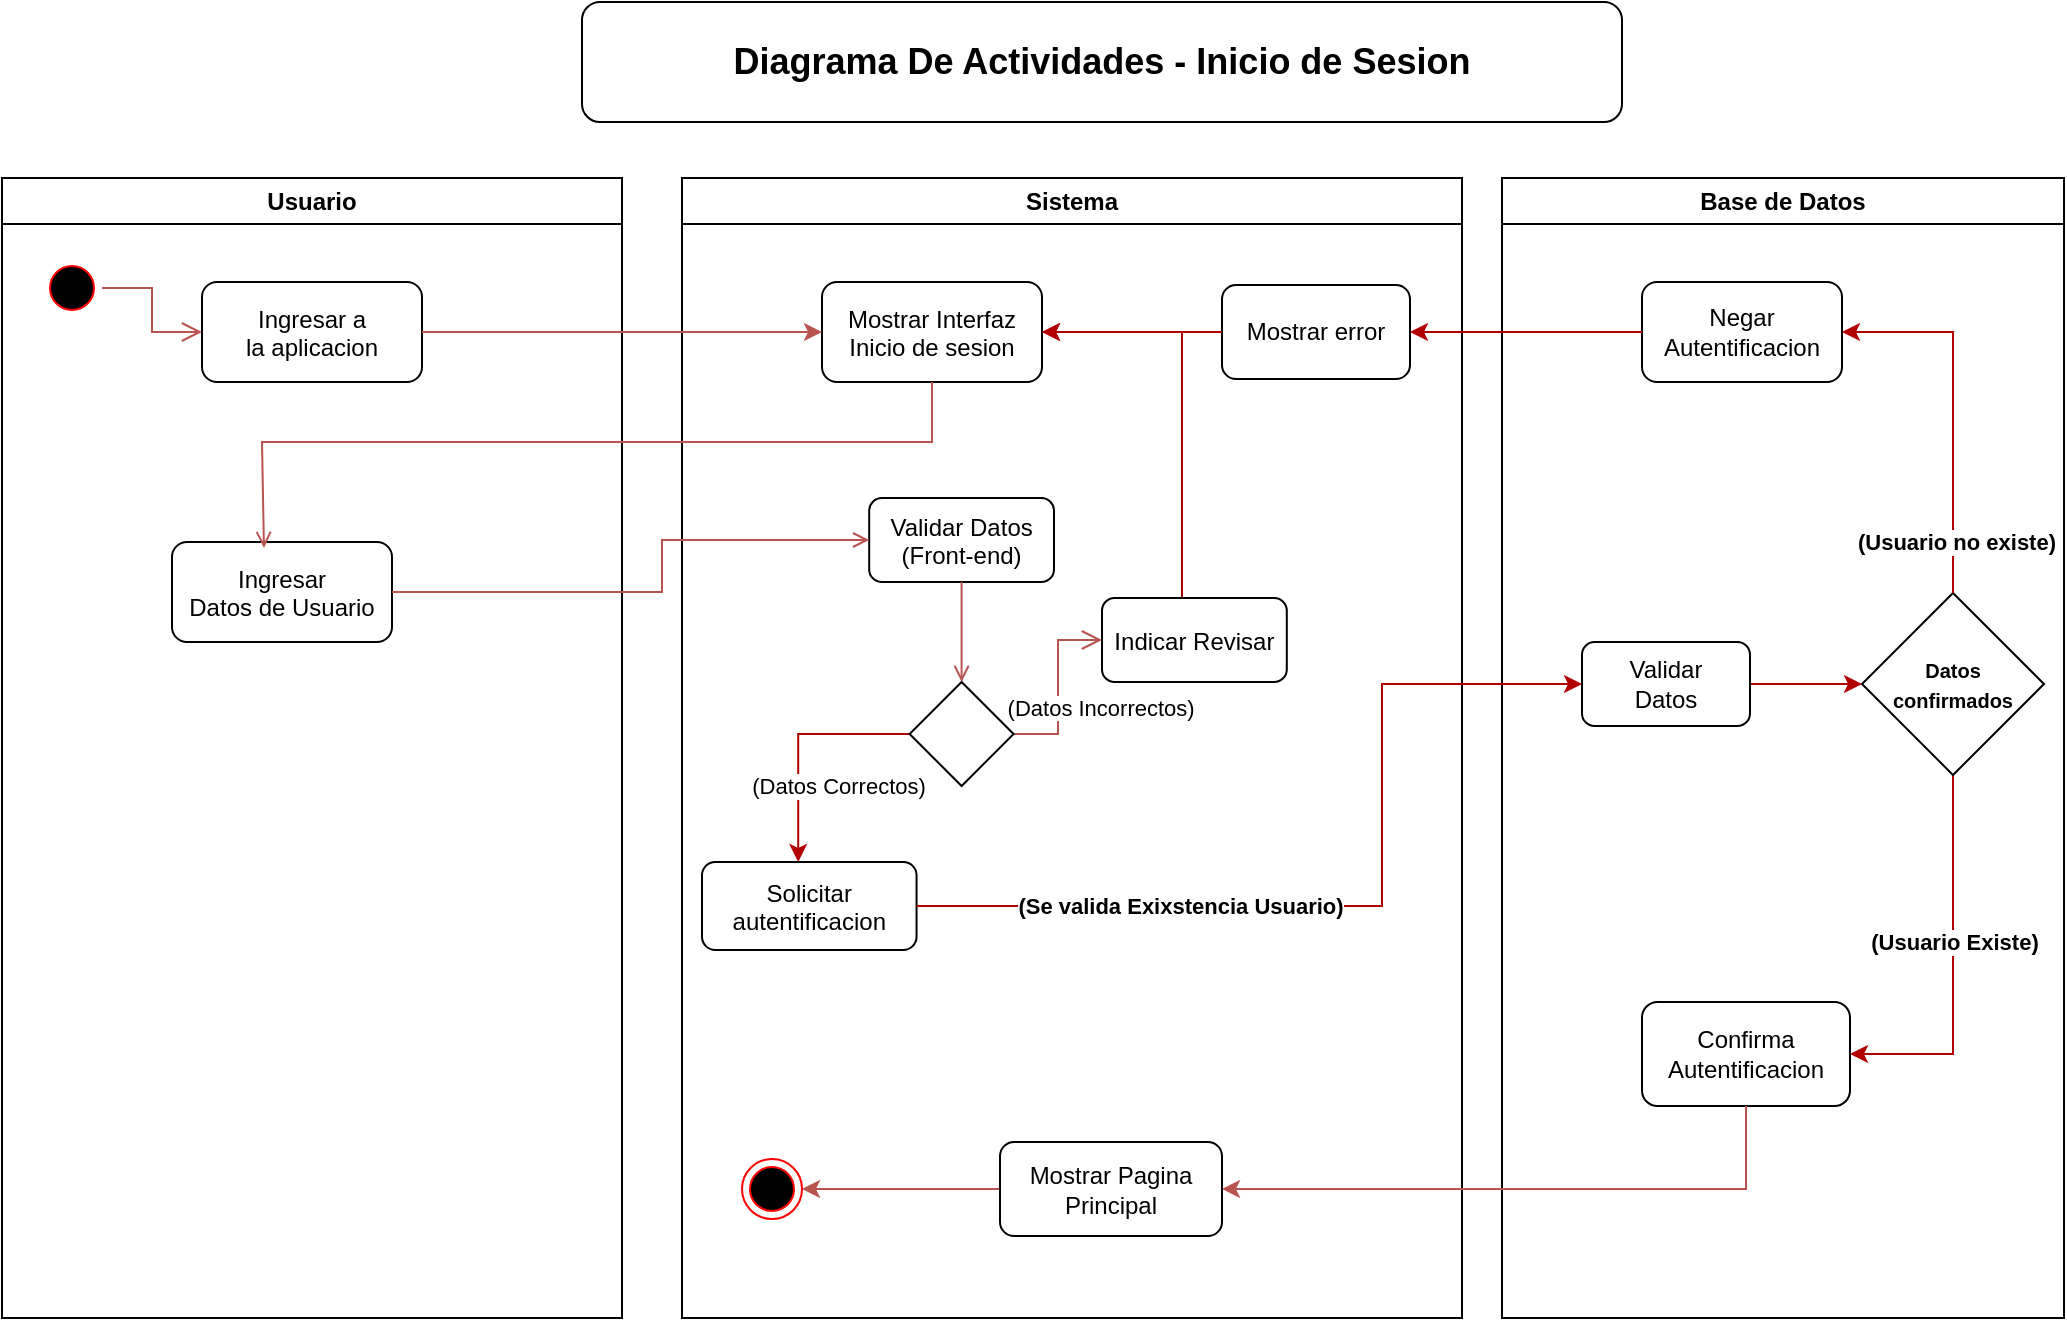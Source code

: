 <mxfile version="21.7.5" type="device">
  <diagram name="Page-1" id="e7e014a7-5840-1c2e-5031-d8a46d1fe8dd">
    <mxGraphModel dx="1793" dy="1055" grid="1" gridSize="10" guides="1" tooltips="1" connect="1" arrows="1" fold="1" page="1" pageScale="1" pageWidth="1169" pageHeight="826" background="none" math="0" shadow="0">
      <root>
        <mxCell id="0" />
        <mxCell id="1" parent="0" />
        <mxCell id="2" value="Usuario" style="swimlane;whiteSpace=wrap" parent="1" vertex="1">
          <mxGeometry x="70" y="128" width="310" height="570" as="geometry" />
        </mxCell>
        <mxCell id="5" value="" style="ellipse;shape=startState;fillColor=#000000;strokeColor=#ff0000;" parent="2" vertex="1">
          <mxGeometry x="20" y="40" width="30" height="30" as="geometry" />
        </mxCell>
        <mxCell id="6" value="" style="edgeStyle=elbowEdgeStyle;elbow=horizontal;verticalAlign=bottom;endArrow=open;endSize=8;strokeColor=#b85450;endFill=1;rounded=0;fillColor=#f8cecc;gradientColor=#ea6b66;" parent="2" source="5" target="7" edge="1">
          <mxGeometry x="100" y="40" as="geometry">
            <mxPoint x="115" y="110" as="targetPoint" />
          </mxGeometry>
        </mxCell>
        <mxCell id="7" value="Ingresar a &#xa;la aplicacion" style="align=center;rounded=1;" parent="2" vertex="1">
          <mxGeometry x="100" y="52" width="110" height="50" as="geometry" />
        </mxCell>
        <mxCell id="8" value="Ingresar &#xa;Datos de Usuario" style="rounded=1;" parent="2" vertex="1">
          <mxGeometry x="85" y="182" width="110" height="50" as="geometry" />
        </mxCell>
        <mxCell id="3" value="Sistema" style="swimlane;whiteSpace=wrap;startSize=23;" parent="1" vertex="1">
          <mxGeometry x="410" y="128" width="390" height="570" as="geometry" />
        </mxCell>
        <mxCell id="15" value="Mostrar Interfaz &#xa;Inicio de sesion" style="rounded=1;" parent="3" vertex="1">
          <mxGeometry x="70.0" y="52" width="110" height="50" as="geometry" />
        </mxCell>
        <mxCell id="18" value="Solicitar &#xa;autentificacion" style="rounded=1;" parent="3" vertex="1">
          <mxGeometry x="10" y="342" width="107.28" height="44" as="geometry" />
        </mxCell>
        <mxCell id="23" value="(Datos Incorrectos)" style="edgeStyle=elbowEdgeStyle;elbow=horizontal;align=left;verticalAlign=top;endArrow=open;endSize=8;strokeColor=#b85450;endFill=1;rounded=0;exitX=1;exitY=0.5;exitDx=0;exitDy=0;fillColor=#f8cecc;gradientColor=#ea6b66;" parent="3" source="KIvabBNrQiGD-aqUctcJ-46" target="30" edge="1">
          <mxGeometry x="-1" y="26" relative="1" as="geometry">
            <mxPoint x="190" y="305" as="targetPoint" />
            <mxPoint x="136.5" y="271" as="sourcePoint" />
            <mxPoint x="-5" as="offset" />
          </mxGeometry>
        </mxCell>
        <mxCell id="KIvabBNrQiGD-aqUctcJ-43" style="edgeStyle=orthogonalEdgeStyle;rounded=0;orthogonalLoop=1;jettySize=auto;html=1;entryX=1;entryY=0.5;entryDx=0;entryDy=0;fillColor=#e51400;strokeColor=#B20000;exitX=0.5;exitY=0;exitDx=0;exitDy=0;" edge="1" parent="3" source="30" target="15">
          <mxGeometry relative="1" as="geometry">
            <Array as="points">
              <mxPoint x="250" y="210" />
              <mxPoint x="250" y="77" />
            </Array>
          </mxGeometry>
        </mxCell>
        <mxCell id="30" value="Indicar Revisar" style="rounded=1;" parent="3" vertex="1">
          <mxGeometry x="210" y="210" width="92.4" height="42" as="geometry" />
        </mxCell>
        <mxCell id="10" value="Validar Datos&#xa;(Front-end)" style="rounded=1;" parent="3" vertex="1">
          <mxGeometry x="93.6" y="160" width="92.4" height="42" as="geometry" />
        </mxCell>
        <mxCell id="20" value="" style="endArrow=open;strokeColor=#b85450;endFill=1;rounded=0;entryX=0.5;entryY=0;entryDx=0;entryDy=0;fillColor=#f8cecc;gradientColor=#ea6b66;" parent="3" source="10" target="KIvabBNrQiGD-aqUctcJ-46" edge="1">
          <mxGeometry relative="1" as="geometry">
            <mxPoint x="98.5" y="252" as="targetPoint" />
          </mxGeometry>
        </mxCell>
        <mxCell id="KIvabBNrQiGD-aqUctcJ-49" style="edgeStyle=orthogonalEdgeStyle;rounded=0;orthogonalLoop=1;jettySize=auto;html=1;entryX=0.25;entryY=0;entryDx=0;entryDy=0;strokeColor=#B20000;fillColor=#e51400;" edge="1" parent="3">
          <mxGeometry relative="1" as="geometry">
            <mxPoint x="58.11" y="342" as="targetPoint" />
            <mxPoint x="118.3" y="278" as="sourcePoint" />
            <Array as="points">
              <mxPoint x="58.29" y="278" />
            </Array>
          </mxGeometry>
        </mxCell>
        <mxCell id="KIvabBNrQiGD-aqUctcJ-50" value="(Datos Correctos)" style="edgeLabel;html=1;align=center;verticalAlign=middle;resizable=0;points=[];" vertex="1" connectable="0" parent="KIvabBNrQiGD-aqUctcJ-49">
          <mxGeometry x="0.264" y="-1" relative="1" as="geometry">
            <mxPoint x="21" y="7" as="offset" />
          </mxGeometry>
        </mxCell>
        <mxCell id="KIvabBNrQiGD-aqUctcJ-46" value="" style="rhombus;whiteSpace=wrap;html=1;" vertex="1" parent="3">
          <mxGeometry x="113.8" y="252" width="52" height="52" as="geometry" />
        </mxCell>
        <mxCell id="KIvabBNrQiGD-aqUctcJ-78" style="edgeStyle=orthogonalEdgeStyle;rounded=0;orthogonalLoop=1;jettySize=auto;html=1;entryX=1;entryY=0.5;entryDx=0;entryDy=0;fillColor=#f8cecc;gradientColor=#ea6b66;strokeColor=#b85450;" edge="1" parent="3" source="KIvabBNrQiGD-aqUctcJ-57" target="38">
          <mxGeometry relative="1" as="geometry" />
        </mxCell>
        <mxCell id="KIvabBNrQiGD-aqUctcJ-57" value="Mostrar Pagina Principal" style="rounded=1;whiteSpace=wrap;html=1;" vertex="1" parent="3">
          <mxGeometry x="159" y="482" width="111" height="47" as="geometry" />
        </mxCell>
        <mxCell id="KIvabBNrQiGD-aqUctcJ-76" value="Mostrar error" style="rounded=1;whiteSpace=wrap;html=1;" vertex="1" parent="3">
          <mxGeometry x="270" y="53.5" width="94" height="47" as="geometry" />
        </mxCell>
        <mxCell id="KIvabBNrQiGD-aqUctcJ-69" style="edgeStyle=orthogonalEdgeStyle;rounded=0;orthogonalLoop=1;jettySize=auto;html=1;entryX=1;entryY=0.5;entryDx=0;entryDy=0;fillColor=#e51400;strokeColor=#B20000;" edge="1" parent="3" source="KIvabBNrQiGD-aqUctcJ-76" target="15">
          <mxGeometry relative="1" as="geometry">
            <Array as="points" />
          </mxGeometry>
        </mxCell>
        <mxCell id="38" value="" style="ellipse;shape=endState;fillColor=#000000;strokeColor=#ff0000" parent="3" vertex="1">
          <mxGeometry x="30" y="490.5" width="30" height="30" as="geometry" />
        </mxCell>
        <mxCell id="4" value="Base de Datos" style="swimlane;whiteSpace=wrap" parent="1" vertex="1">
          <mxGeometry x="820" y="128" width="281" height="570" as="geometry" />
        </mxCell>
        <mxCell id="KIvabBNrQiGD-aqUctcJ-56" style="edgeStyle=orthogonalEdgeStyle;rounded=0;orthogonalLoop=1;jettySize=auto;html=1;entryX=0;entryY=0.5;entryDx=0;entryDy=0;fillColor=#e51400;strokeColor=#B20000;" edge="1" parent="4" source="KIvabBNrQiGD-aqUctcJ-51" target="KIvabBNrQiGD-aqUctcJ-55">
          <mxGeometry relative="1" as="geometry" />
        </mxCell>
        <mxCell id="KIvabBNrQiGD-aqUctcJ-51" value="Validar&lt;br&gt;Datos" style="rounded=1;whiteSpace=wrap;html=1;" vertex="1" parent="4">
          <mxGeometry x="40" y="232" width="84" height="42" as="geometry" />
        </mxCell>
        <mxCell id="KIvabBNrQiGD-aqUctcJ-59" style="edgeStyle=orthogonalEdgeStyle;rounded=0;orthogonalLoop=1;jettySize=auto;html=1;entryX=1;entryY=0.5;entryDx=0;entryDy=0;exitX=0.5;exitY=1;exitDx=0;exitDy=0;fillColor=#e51400;strokeColor=#B20000;" edge="1" parent="4" source="KIvabBNrQiGD-aqUctcJ-55" target="KIvabBNrQiGD-aqUctcJ-75">
          <mxGeometry relative="1" as="geometry">
            <mxPoint x="228" y="282" as="sourcePoint" />
            <mxPoint x="76" y="420" as="targetPoint" />
            <Array as="points">
              <mxPoint x="226" y="438" />
            </Array>
          </mxGeometry>
        </mxCell>
        <mxCell id="KIvabBNrQiGD-aqUctcJ-66" value="&lt;b&gt;(Usuario Existe)&lt;/b&gt;" style="edgeLabel;html=1;align=center;verticalAlign=middle;resizable=0;points=[];" vertex="1" connectable="0" parent="KIvabBNrQiGD-aqUctcJ-59">
          <mxGeometry x="0.293" y="-2" relative="1" as="geometry">
            <mxPoint x="2" y="-40" as="offset" />
          </mxGeometry>
        </mxCell>
        <mxCell id="KIvabBNrQiGD-aqUctcJ-55" value="&lt;font style=&quot;font-size: 10px;&quot;&gt;&lt;b&gt;Datos&lt;br&gt;confirmados&lt;/b&gt;&lt;/font&gt;" style="rhombus;whiteSpace=wrap;html=1;" vertex="1" parent="4">
          <mxGeometry x="180" y="207.5" width="91" height="91" as="geometry" />
        </mxCell>
        <mxCell id="KIvabBNrQiGD-aqUctcJ-74" value="Negar Autentificacion" style="rounded=1;whiteSpace=wrap;html=1;" vertex="1" parent="4">
          <mxGeometry x="70" y="52" width="100" height="50" as="geometry" />
        </mxCell>
        <mxCell id="KIvabBNrQiGD-aqUctcJ-72" value="" style="edgeStyle=orthogonalEdgeStyle;rounded=0;orthogonalLoop=1;jettySize=auto;html=1;entryX=1;entryY=0.5;entryDx=0;entryDy=0;fillColor=#e51400;strokeColor=#B20000;" edge="1" parent="4" source="KIvabBNrQiGD-aqUctcJ-55" target="KIvabBNrQiGD-aqUctcJ-74">
          <mxGeometry relative="1" as="geometry">
            <mxPoint x="226" y="208" as="sourcePoint" />
            <mxPoint x="-111" y="77" as="targetPoint" />
            <Array as="points">
              <mxPoint x="226" y="77" />
            </Array>
          </mxGeometry>
        </mxCell>
        <mxCell id="KIvabBNrQiGD-aqUctcJ-73" value="&lt;b&gt;(Usuario no existe)&lt;/b&gt;" style="edgeLabel;html=1;align=center;verticalAlign=middle;resizable=0;points=[];" vertex="1" connectable="0" parent="KIvabBNrQiGD-aqUctcJ-72">
          <mxGeometry x="-0.735" y="-1" relative="1" as="geometry">
            <mxPoint y="-1" as="offset" />
          </mxGeometry>
        </mxCell>
        <mxCell id="KIvabBNrQiGD-aqUctcJ-75" value="Confirma Autentificacion" style="rounded=1;whiteSpace=wrap;html=1;" vertex="1" parent="4">
          <mxGeometry x="70" y="412" width="104" height="52" as="geometry" />
        </mxCell>
        <mxCell id="KIvabBNrQiGD-aqUctcJ-41" style="edgeStyle=orthogonalEdgeStyle;rounded=0;orthogonalLoop=1;jettySize=auto;html=1;exitX=1;exitY=0.5;exitDx=0;exitDy=0;entryX=0;entryY=0.5;entryDx=0;entryDy=0;fillColor=#f8cecc;gradientColor=#ea6b66;strokeColor=#b85450;" edge="1" parent="1" source="7" target="15">
          <mxGeometry relative="1" as="geometry" />
        </mxCell>
        <mxCell id="17" value="" style="endArrow=open;strokeColor=#b85450;endFill=1;rounded=0;entryX=0.418;entryY=0.06;entryDx=0;entryDy=0;entryPerimeter=0;fillColor=#f8cecc;gradientColor=#ea6b66;" parent="1" source="15" target="8" edge="1">
          <mxGeometry relative="1" as="geometry">
            <mxPoint x="282" y="300" as="targetPoint" />
            <Array as="points">
              <mxPoint x="535" y="260" />
              <mxPoint x="200" y="260" />
            </Array>
          </mxGeometry>
        </mxCell>
        <mxCell id="11" value="" style="endArrow=open;strokeColor=#b85450;endFill=1;rounded=0;exitX=1;exitY=0.5;exitDx=0;exitDy=0;fillColor=#f8cecc;gradientColor=#ea6b66;" parent="1" source="8" target="10" edge="1">
          <mxGeometry relative="1" as="geometry">
            <Array as="points">
              <mxPoint x="400" y="335" />
              <mxPoint x="400" y="309" />
            </Array>
          </mxGeometry>
        </mxCell>
        <mxCell id="KIvabBNrQiGD-aqUctcJ-52" style="edgeStyle=orthogonalEdgeStyle;rounded=0;orthogonalLoop=1;jettySize=auto;html=1;entryX=0;entryY=0.5;entryDx=0;entryDy=0;fillColor=#e51400;strokeColor=#B20000;" edge="1" parent="1" source="18" target="KIvabBNrQiGD-aqUctcJ-51">
          <mxGeometry relative="1" as="geometry">
            <Array as="points">
              <mxPoint x="760" y="492" />
              <mxPoint x="760" y="381" />
            </Array>
          </mxGeometry>
        </mxCell>
        <mxCell id="KIvabBNrQiGD-aqUctcJ-53" value="&lt;b&gt;(Se valida Exixstencia Usuario)&lt;/b&gt;" style="edgeLabel;html=1;align=center;verticalAlign=middle;resizable=0;points=[];" vertex="1" connectable="0" parent="KIvabBNrQiGD-aqUctcJ-52">
          <mxGeometry x="-0.252" y="4" relative="1" as="geometry">
            <mxPoint x="-35" y="4" as="offset" />
          </mxGeometry>
        </mxCell>
        <mxCell id="KIvabBNrQiGD-aqUctcJ-77" value="" style="edgeStyle=orthogonalEdgeStyle;rounded=0;orthogonalLoop=1;jettySize=auto;html=1;entryX=1;entryY=0.5;entryDx=0;entryDy=0;fillColor=#e51400;strokeColor=#B20000;" edge="1" parent="1" source="KIvabBNrQiGD-aqUctcJ-74" target="KIvabBNrQiGD-aqUctcJ-76">
          <mxGeometry relative="1" as="geometry">
            <mxPoint x="840" y="205" as="sourcePoint" />
            <mxPoint x="590" y="205" as="targetPoint" />
            <Array as="points" />
          </mxGeometry>
        </mxCell>
        <mxCell id="KIvabBNrQiGD-aqUctcJ-79" style="edgeStyle=orthogonalEdgeStyle;rounded=0;orthogonalLoop=1;jettySize=auto;html=1;entryX=1;entryY=0.5;entryDx=0;entryDy=0;exitX=0.5;exitY=1;exitDx=0;exitDy=0;fillColor=#f8cecc;gradientColor=#ea6b66;strokeColor=#b85450;" edge="1" parent="1" source="KIvabBNrQiGD-aqUctcJ-75" target="KIvabBNrQiGD-aqUctcJ-57">
          <mxGeometry relative="1" as="geometry">
            <Array as="points">
              <mxPoint x="942" y="633" />
            </Array>
          </mxGeometry>
        </mxCell>
        <mxCell id="KIvabBNrQiGD-aqUctcJ-82" value="&lt;font style=&quot;font-size: 18px;&quot;&gt;&lt;b&gt;Diagrama De Actividades - Inicio de Sesion&lt;/b&gt;&lt;/font&gt;" style="rounded=1;whiteSpace=wrap;html=1;" vertex="1" parent="1">
          <mxGeometry x="360" y="40" width="520" height="60" as="geometry" />
        </mxCell>
      </root>
    </mxGraphModel>
  </diagram>
</mxfile>
